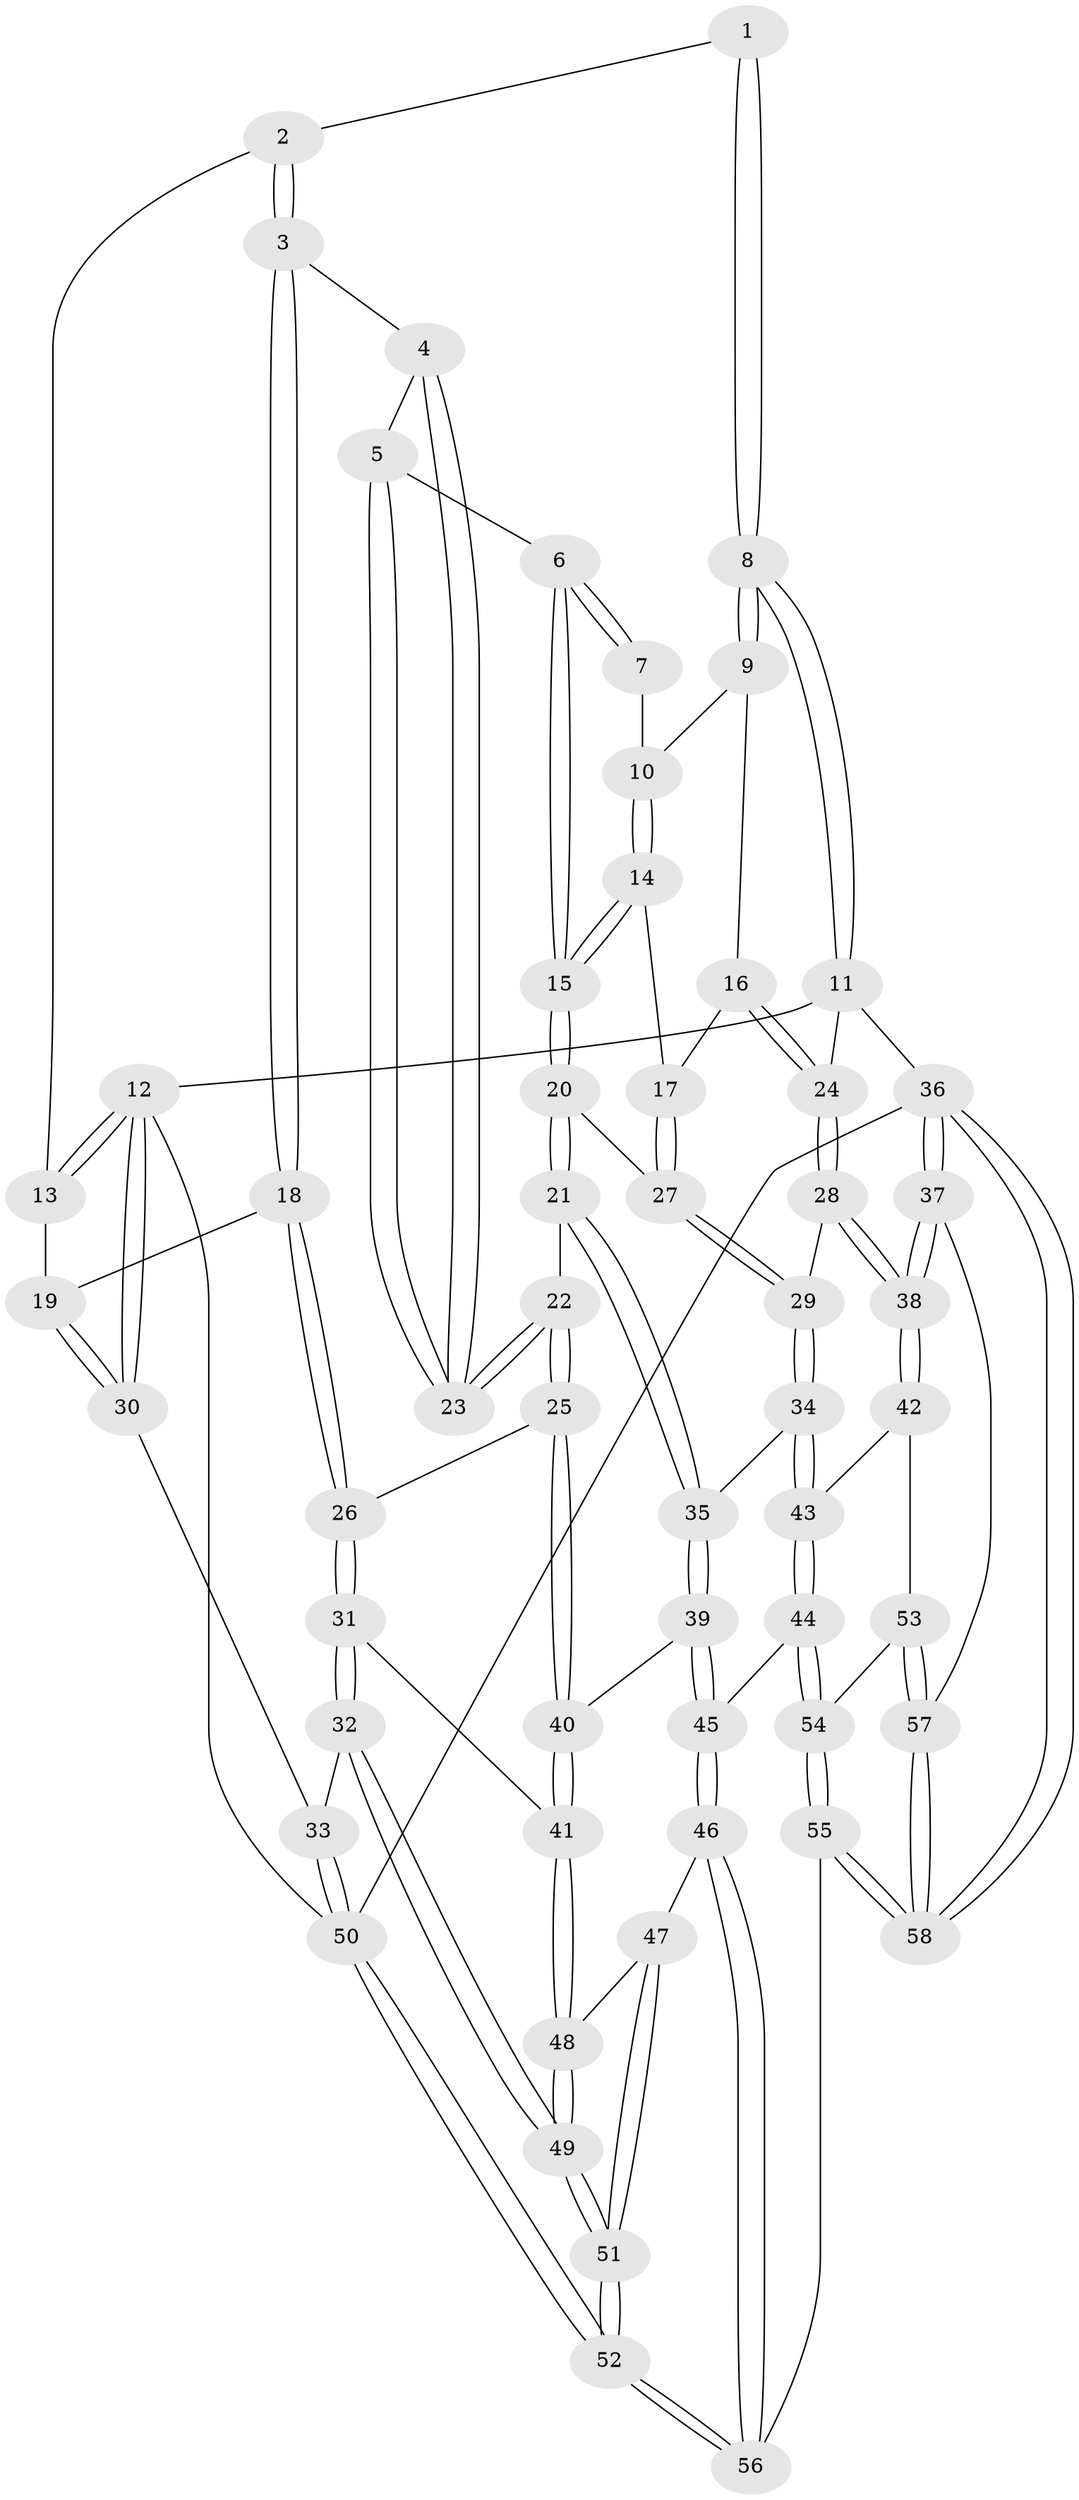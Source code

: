 // Generated by graph-tools (version 1.1) at 2025/27/03/15/25 16:27:57]
// undirected, 58 vertices, 142 edges
graph export_dot {
graph [start="1"]
  node [color=gray90,style=filled];
  1 [pos="+0.7219272444651412+0"];
  2 [pos="+0.3203228892839641+0"];
  3 [pos="+0.45814756369551923+0.13472026734216794"];
  4 [pos="+0.46467104329767694+0.13909821653770943"];
  5 [pos="+0.5775130379029212+0.15385001555483024"];
  6 [pos="+0.6270269504613798+0.1542380856364113"];
  7 [pos="+0.7207397793046274+0"];
  8 [pos="+1+0"];
  9 [pos="+0.862251406582774+0.13360759670869643"];
  10 [pos="+0.7875771228323718+0.11751234578878372"];
  11 [pos="+1+0"];
  12 [pos="+0+0"];
  13 [pos="+0.23956228880510888+0"];
  14 [pos="+0.7658739025802058+0.21013498024736482"];
  15 [pos="+0.6897621393499379+0.26319762195490126"];
  16 [pos="+0.9041215153025194+0.1911836222691715"];
  17 [pos="+0.8497220563408234+0.23454391584259826"];
  18 [pos="+0.32682913559891147+0.33417831672688125"];
  19 [pos="+0.20470727394049326+0.3017328150088097"];
  20 [pos="+0.6573695779555978+0.3898457400279703"];
  21 [pos="+0.6356146899713856+0.41074423883992894"];
  22 [pos="+0.5708859728037778+0.41091467101723705"];
  23 [pos="+0.5448760408303358+0.3323167473324688"];
  24 [pos="+1+0.18083908572050633"];
  25 [pos="+0.4881958555680276+0.4397908336766304"];
  26 [pos="+0.4386839911859682+0.4353794810460245"];
  27 [pos="+0.89240167431038+0.3780185353915221"];
  28 [pos="+1+0.4048931835395914"];
  29 [pos="+0.9760166890345852+0.4103204003645713"];
  30 [pos="+0+0.43573443102452664"];
  31 [pos="+0.24722178816911078+0.6523954679680953"];
  32 [pos="+0.17661558443287306+0.6704198754009406"];
  33 [pos="+0+0.5959843652199803"];
  34 [pos="+0.7637020612730018+0.6363566928669877"];
  35 [pos="+0.7369216044924514+0.6209137251434241"];
  36 [pos="+1+1"];
  37 [pos="+1+0.925092187617181"];
  38 [pos="+1+0.6710780510869847"];
  39 [pos="+0.5186213049511449+0.7308393680521197"];
  40 [pos="+0.5087036471361601+0.7285830822768842"];
  41 [pos="+0.47576072452315693+0.7394228882229781"];
  42 [pos="+1+0.7078797427972844"];
  43 [pos="+0.7966800125536587+0.6800089027926453"];
  44 [pos="+0.7668552590611782+0.8223575949209443"];
  45 [pos="+0.5881314056928648+0.8233465677214978"];
  46 [pos="+0.578352487449388+1"];
  47 [pos="+0.42882438230834596+0.8674187785371099"];
  48 [pos="+0.4418987216703455+0.8158020533777975"];
  49 [pos="+0.21938066298241063+0.8209732328060464"];
  50 [pos="+0+1"];
  51 [pos="+0.2501578230705967+1"];
  52 [pos="+0.1837618765051432+1"];
  53 [pos="+0.9028415919932165+0.8958055772483889"];
  54 [pos="+0.7782893151118205+0.8610480835007994"];
  55 [pos="+0.6559861579164393+1"];
  56 [pos="+0.6281599831402424+1"];
  57 [pos="+0.928364487715603+0.9499187303253858"];
  58 [pos="+0.8480551845361937+1"];
  1 -- 2;
  1 -- 8;
  1 -- 8;
  2 -- 3;
  2 -- 3;
  2 -- 13;
  3 -- 4;
  3 -- 18;
  3 -- 18;
  4 -- 5;
  4 -- 23;
  4 -- 23;
  5 -- 6;
  5 -- 23;
  5 -- 23;
  6 -- 7;
  6 -- 7;
  6 -- 15;
  6 -- 15;
  7 -- 10;
  8 -- 9;
  8 -- 9;
  8 -- 11;
  8 -- 11;
  9 -- 10;
  9 -- 16;
  10 -- 14;
  10 -- 14;
  11 -- 12;
  11 -- 24;
  11 -- 36;
  12 -- 13;
  12 -- 13;
  12 -- 30;
  12 -- 30;
  12 -- 50;
  13 -- 19;
  14 -- 15;
  14 -- 15;
  14 -- 17;
  15 -- 20;
  15 -- 20;
  16 -- 17;
  16 -- 24;
  16 -- 24;
  17 -- 27;
  17 -- 27;
  18 -- 19;
  18 -- 26;
  18 -- 26;
  19 -- 30;
  19 -- 30;
  20 -- 21;
  20 -- 21;
  20 -- 27;
  21 -- 22;
  21 -- 35;
  21 -- 35;
  22 -- 23;
  22 -- 23;
  22 -- 25;
  22 -- 25;
  24 -- 28;
  24 -- 28;
  25 -- 26;
  25 -- 40;
  25 -- 40;
  26 -- 31;
  26 -- 31;
  27 -- 29;
  27 -- 29;
  28 -- 29;
  28 -- 38;
  28 -- 38;
  29 -- 34;
  29 -- 34;
  30 -- 33;
  31 -- 32;
  31 -- 32;
  31 -- 41;
  32 -- 33;
  32 -- 49;
  32 -- 49;
  33 -- 50;
  33 -- 50;
  34 -- 35;
  34 -- 43;
  34 -- 43;
  35 -- 39;
  35 -- 39;
  36 -- 37;
  36 -- 37;
  36 -- 58;
  36 -- 58;
  36 -- 50;
  37 -- 38;
  37 -- 38;
  37 -- 57;
  38 -- 42;
  38 -- 42;
  39 -- 40;
  39 -- 45;
  39 -- 45;
  40 -- 41;
  40 -- 41;
  41 -- 48;
  41 -- 48;
  42 -- 43;
  42 -- 53;
  43 -- 44;
  43 -- 44;
  44 -- 45;
  44 -- 54;
  44 -- 54;
  45 -- 46;
  45 -- 46;
  46 -- 47;
  46 -- 56;
  46 -- 56;
  47 -- 48;
  47 -- 51;
  47 -- 51;
  48 -- 49;
  48 -- 49;
  49 -- 51;
  49 -- 51;
  50 -- 52;
  50 -- 52;
  51 -- 52;
  51 -- 52;
  52 -- 56;
  52 -- 56;
  53 -- 54;
  53 -- 57;
  53 -- 57;
  54 -- 55;
  54 -- 55;
  55 -- 56;
  55 -- 58;
  55 -- 58;
  57 -- 58;
  57 -- 58;
}
